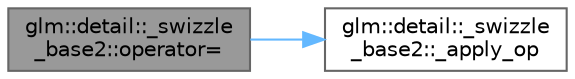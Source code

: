 digraph "glm::detail::_swizzle_base2::operator="
{
 // LATEX_PDF_SIZE
  bgcolor="transparent";
  edge [fontname=Helvetica,fontsize=10,labelfontname=Helvetica,labelfontsize=10];
  node [fontname=Helvetica,fontsize=10,shape=box,height=0.2,width=0.4];
  rankdir="LR";
  Node1 [id="Node000001",label="glm::detail::_swizzle\l_base2::operator=",height=0.2,width=0.4,color="gray40", fillcolor="grey60", style="filled", fontcolor="black",tooltip=" "];
  Node1 -> Node2 [id="edge2_Node000001_Node000002",color="steelblue1",style="solid",tooltip=" "];
  Node2 [id="Node000002",label="glm::detail::_swizzle\l_base2::_apply_op",height=0.2,width=0.4,color="grey40", fillcolor="white", style="filled",URL="$structglm_1_1detail_1_1__swizzle__base2.html#a8ad0a11ec5905f2a33e42dbbadd57b0d",tooltip=" "];
}
